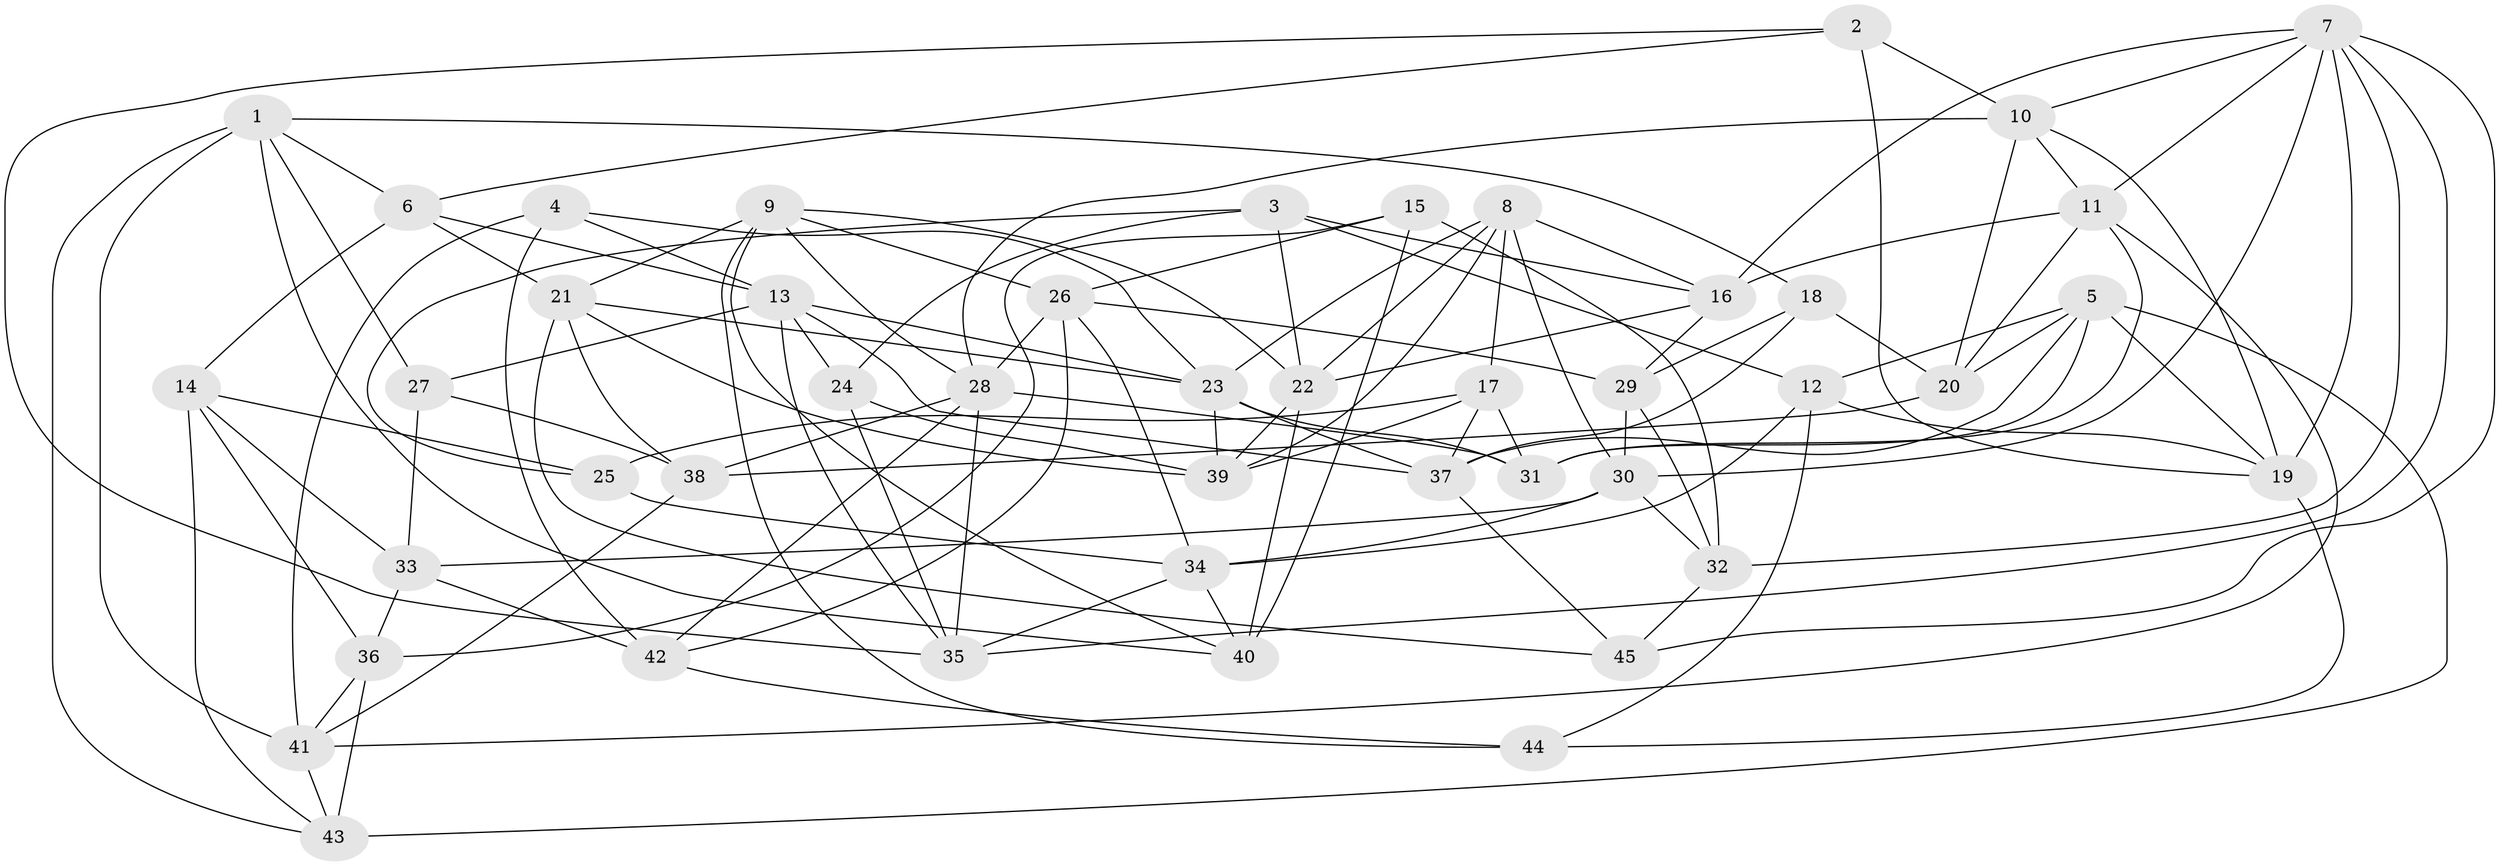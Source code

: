 // original degree distribution, {4: 1.0}
// Generated by graph-tools (version 1.1) at 2025/02/03/09/25 03:02:55]
// undirected, 45 vertices, 121 edges
graph export_dot {
graph [start="1"]
  node [color=gray90,style=filled];
  1;
  2;
  3;
  4;
  5;
  6;
  7;
  8;
  9;
  10;
  11;
  12;
  13;
  14;
  15;
  16;
  17;
  18;
  19;
  20;
  21;
  22;
  23;
  24;
  25;
  26;
  27;
  28;
  29;
  30;
  31;
  32;
  33;
  34;
  35;
  36;
  37;
  38;
  39;
  40;
  41;
  42;
  43;
  44;
  45;
  1 -- 6 [weight=1.0];
  1 -- 18 [weight=1.0];
  1 -- 27 [weight=1.0];
  1 -- 40 [weight=1.0];
  1 -- 41 [weight=1.0];
  1 -- 43 [weight=1.0];
  2 -- 6 [weight=1.0];
  2 -- 10 [weight=1.0];
  2 -- 19 [weight=1.0];
  2 -- 35 [weight=1.0];
  3 -- 12 [weight=2.0];
  3 -- 16 [weight=1.0];
  3 -- 22 [weight=1.0];
  3 -- 24 [weight=1.0];
  3 -- 25 [weight=1.0];
  4 -- 13 [weight=1.0];
  4 -- 23 [weight=1.0];
  4 -- 41 [weight=1.0];
  4 -- 42 [weight=1.0];
  5 -- 12 [weight=1.0];
  5 -- 19 [weight=1.0];
  5 -- 20 [weight=1.0];
  5 -- 31 [weight=1.0];
  5 -- 37 [weight=1.0];
  5 -- 43 [weight=1.0];
  6 -- 13 [weight=1.0];
  6 -- 14 [weight=2.0];
  6 -- 21 [weight=1.0];
  7 -- 10 [weight=1.0];
  7 -- 11 [weight=1.0];
  7 -- 16 [weight=1.0];
  7 -- 19 [weight=1.0];
  7 -- 30 [weight=1.0];
  7 -- 32 [weight=1.0];
  7 -- 35 [weight=1.0];
  7 -- 45 [weight=1.0];
  8 -- 16 [weight=1.0];
  8 -- 17 [weight=1.0];
  8 -- 22 [weight=1.0];
  8 -- 23 [weight=1.0];
  8 -- 30 [weight=1.0];
  8 -- 39 [weight=1.0];
  9 -- 21 [weight=1.0];
  9 -- 22 [weight=1.0];
  9 -- 26 [weight=1.0];
  9 -- 28 [weight=1.0];
  9 -- 40 [weight=1.0];
  9 -- 44 [weight=1.0];
  10 -- 11 [weight=1.0];
  10 -- 19 [weight=1.0];
  10 -- 20 [weight=1.0];
  10 -- 28 [weight=1.0];
  11 -- 16 [weight=1.0];
  11 -- 20 [weight=1.0];
  11 -- 31 [weight=1.0];
  11 -- 41 [weight=1.0];
  12 -- 19 [weight=1.0];
  12 -- 34 [weight=1.0];
  12 -- 44 [weight=1.0];
  13 -- 23 [weight=1.0];
  13 -- 24 [weight=1.0];
  13 -- 27 [weight=1.0];
  13 -- 35 [weight=1.0];
  13 -- 37 [weight=2.0];
  14 -- 25 [weight=1.0];
  14 -- 33 [weight=1.0];
  14 -- 36 [weight=1.0];
  14 -- 43 [weight=1.0];
  15 -- 26 [weight=1.0];
  15 -- 32 [weight=2.0];
  15 -- 36 [weight=1.0];
  15 -- 40 [weight=2.0];
  16 -- 22 [weight=1.0];
  16 -- 29 [weight=1.0];
  17 -- 25 [weight=1.0];
  17 -- 31 [weight=2.0];
  17 -- 37 [weight=1.0];
  17 -- 39 [weight=1.0];
  18 -- 20 [weight=2.0];
  18 -- 29 [weight=2.0];
  18 -- 37 [weight=1.0];
  19 -- 44 [weight=1.0];
  20 -- 38 [weight=1.0];
  21 -- 23 [weight=1.0];
  21 -- 38 [weight=1.0];
  21 -- 39 [weight=1.0];
  21 -- 45 [weight=1.0];
  22 -- 39 [weight=1.0];
  22 -- 40 [weight=1.0];
  23 -- 31 [weight=1.0];
  23 -- 37 [weight=2.0];
  23 -- 39 [weight=1.0];
  24 -- 35 [weight=1.0];
  24 -- 39 [weight=1.0];
  25 -- 34 [weight=1.0];
  26 -- 28 [weight=1.0];
  26 -- 29 [weight=1.0];
  26 -- 34 [weight=1.0];
  26 -- 42 [weight=1.0];
  27 -- 33 [weight=1.0];
  27 -- 38 [weight=1.0];
  28 -- 31 [weight=1.0];
  28 -- 35 [weight=1.0];
  28 -- 38 [weight=2.0];
  28 -- 42 [weight=1.0];
  29 -- 30 [weight=1.0];
  29 -- 32 [weight=1.0];
  30 -- 32 [weight=1.0];
  30 -- 33 [weight=1.0];
  30 -- 34 [weight=1.0];
  32 -- 45 [weight=1.0];
  33 -- 36 [weight=1.0];
  33 -- 42 [weight=2.0];
  34 -- 35 [weight=1.0];
  34 -- 40 [weight=1.0];
  36 -- 41 [weight=1.0];
  36 -- 43 [weight=2.0];
  37 -- 45 [weight=1.0];
  38 -- 41 [weight=1.0];
  41 -- 43 [weight=1.0];
  42 -- 44 [weight=1.0];
}

